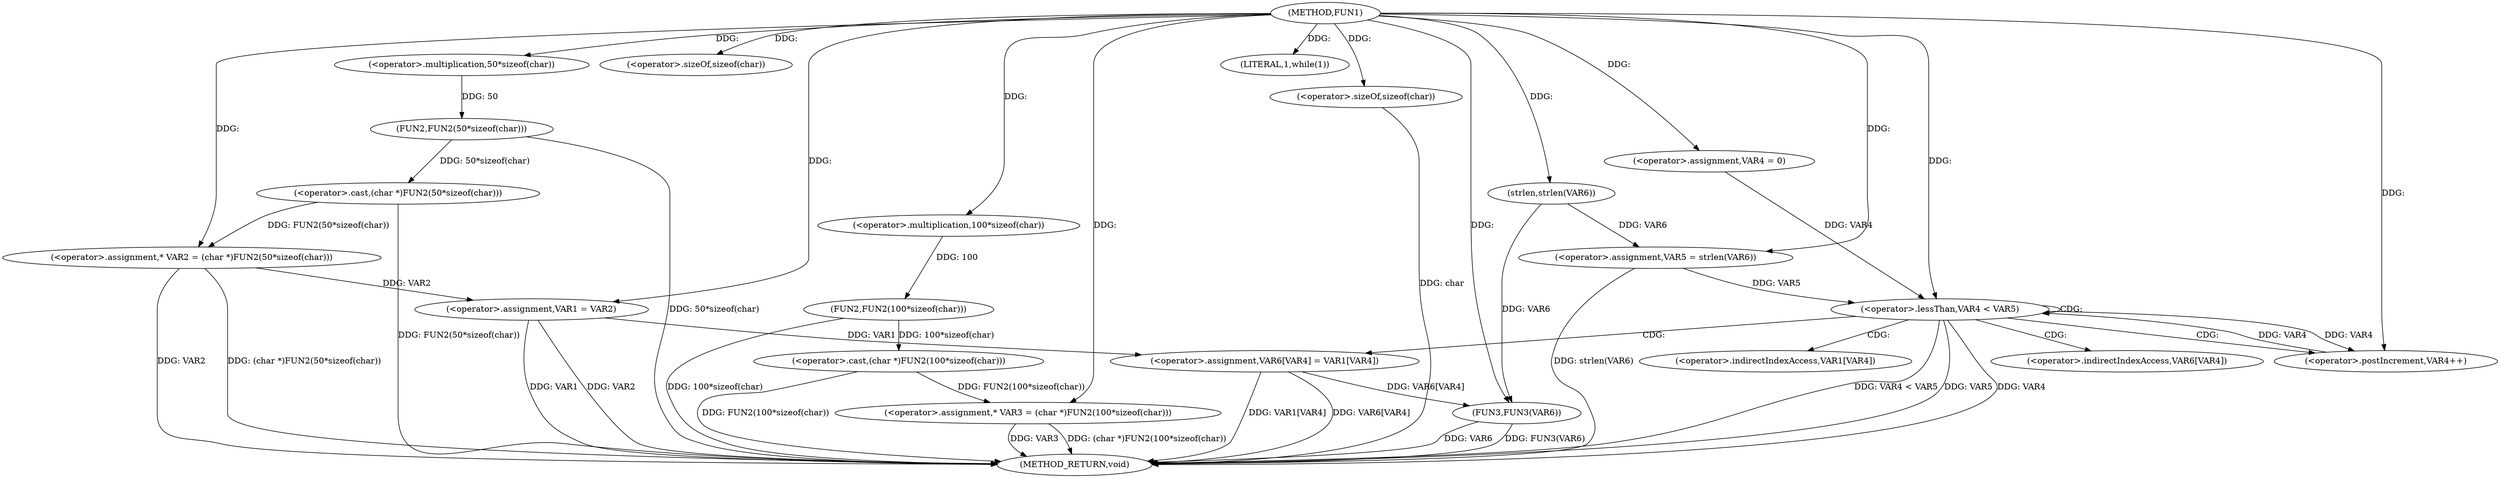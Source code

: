 digraph FUN1 {  
"1000100" [label = "(METHOD,FUN1)" ]
"1000157" [label = "(METHOD_RETURN,void)" ]
"1000104" [label = "(<operator>.assignment,* VAR2 = (char *)FUN2(50*sizeof(char)))" ]
"1000106" [label = "(<operator>.cast,(char *)FUN2(50*sizeof(char)))" ]
"1000108" [label = "(FUN2,FUN2(50*sizeof(char)))" ]
"1000109" [label = "(<operator>.multiplication,50*sizeof(char))" ]
"1000111" [label = "(<operator>.sizeOf,sizeof(char))" ]
"1000114" [label = "(<operator>.assignment,* VAR3 = (char *)FUN2(100*sizeof(char)))" ]
"1000116" [label = "(<operator>.cast,(char *)FUN2(100*sizeof(char)))" ]
"1000118" [label = "(FUN2,FUN2(100*sizeof(char)))" ]
"1000119" [label = "(<operator>.multiplication,100*sizeof(char))" ]
"1000121" [label = "(<operator>.sizeOf,sizeof(char))" ]
"1000124" [label = "(LITERAL,1,while(1))" ]
"1000126" [label = "(<operator>.assignment,VAR1 = VAR2)" ]
"1000134" [label = "(<operator>.assignment,VAR5 = strlen(VAR6))" ]
"1000136" [label = "(strlen,strlen(VAR6))" ]
"1000139" [label = "(<operator>.assignment,VAR4 = 0)" ]
"1000142" [label = "(<operator>.lessThan,VAR4 < VAR5)" ]
"1000145" [label = "(<operator>.postIncrement,VAR4++)" ]
"1000148" [label = "(<operator>.assignment,VAR6[VAR4] = VAR1[VAR4])" ]
"1000155" [label = "(FUN3,FUN3(VAR6))" ]
"1000149" [label = "(<operator>.indirectIndexAccess,VAR6[VAR4])" ]
"1000152" [label = "(<operator>.indirectIndexAccess,VAR1[VAR4])" ]
  "1000142" -> "1000157"  [ label = "DDG: VAR4 < VAR5"] 
  "1000106" -> "1000157"  [ label = "DDG: FUN2(50*sizeof(char))"] 
  "1000104" -> "1000157"  [ label = "DDG: VAR2"] 
  "1000148" -> "1000157"  [ label = "DDG: VAR1[VAR4]"] 
  "1000126" -> "1000157"  [ label = "DDG: VAR1"] 
  "1000116" -> "1000157"  [ label = "DDG: FUN2(100*sizeof(char))"] 
  "1000118" -> "1000157"  [ label = "DDG: 100*sizeof(char)"] 
  "1000114" -> "1000157"  [ label = "DDG: (char *)FUN2(100*sizeof(char))"] 
  "1000155" -> "1000157"  [ label = "DDG: FUN3(VAR6)"] 
  "1000142" -> "1000157"  [ label = "DDG: VAR5"] 
  "1000114" -> "1000157"  [ label = "DDG: VAR3"] 
  "1000148" -> "1000157"  [ label = "DDG: VAR6[VAR4]"] 
  "1000142" -> "1000157"  [ label = "DDG: VAR4"] 
  "1000134" -> "1000157"  [ label = "DDG: strlen(VAR6)"] 
  "1000121" -> "1000157"  [ label = "DDG: char"] 
  "1000126" -> "1000157"  [ label = "DDG: VAR2"] 
  "1000155" -> "1000157"  [ label = "DDG: VAR6"] 
  "1000104" -> "1000157"  [ label = "DDG: (char *)FUN2(50*sizeof(char))"] 
  "1000108" -> "1000157"  [ label = "DDG: 50*sizeof(char)"] 
  "1000106" -> "1000104"  [ label = "DDG: FUN2(50*sizeof(char))"] 
  "1000100" -> "1000104"  [ label = "DDG: "] 
  "1000108" -> "1000106"  [ label = "DDG: 50*sizeof(char)"] 
  "1000109" -> "1000108"  [ label = "DDG: 50"] 
  "1000100" -> "1000109"  [ label = "DDG: "] 
  "1000100" -> "1000111"  [ label = "DDG: "] 
  "1000116" -> "1000114"  [ label = "DDG: FUN2(100*sizeof(char))"] 
  "1000100" -> "1000114"  [ label = "DDG: "] 
  "1000118" -> "1000116"  [ label = "DDG: 100*sizeof(char)"] 
  "1000119" -> "1000118"  [ label = "DDG: 100"] 
  "1000100" -> "1000119"  [ label = "DDG: "] 
  "1000100" -> "1000121"  [ label = "DDG: "] 
  "1000100" -> "1000124"  [ label = "DDG: "] 
  "1000104" -> "1000126"  [ label = "DDG: VAR2"] 
  "1000100" -> "1000126"  [ label = "DDG: "] 
  "1000136" -> "1000134"  [ label = "DDG: VAR6"] 
  "1000100" -> "1000134"  [ label = "DDG: "] 
  "1000100" -> "1000136"  [ label = "DDG: "] 
  "1000100" -> "1000139"  [ label = "DDG: "] 
  "1000139" -> "1000142"  [ label = "DDG: VAR4"] 
  "1000145" -> "1000142"  [ label = "DDG: VAR4"] 
  "1000100" -> "1000142"  [ label = "DDG: "] 
  "1000134" -> "1000142"  [ label = "DDG: VAR5"] 
  "1000142" -> "1000145"  [ label = "DDG: VAR4"] 
  "1000100" -> "1000145"  [ label = "DDG: "] 
  "1000126" -> "1000148"  [ label = "DDG: VAR1"] 
  "1000148" -> "1000155"  [ label = "DDG: VAR6[VAR4]"] 
  "1000136" -> "1000155"  [ label = "DDG: VAR6"] 
  "1000100" -> "1000155"  [ label = "DDG: "] 
  "1000142" -> "1000142"  [ label = "CDG: "] 
  "1000142" -> "1000145"  [ label = "CDG: "] 
  "1000142" -> "1000152"  [ label = "CDG: "] 
  "1000142" -> "1000148"  [ label = "CDG: "] 
  "1000142" -> "1000149"  [ label = "CDG: "] 
}
